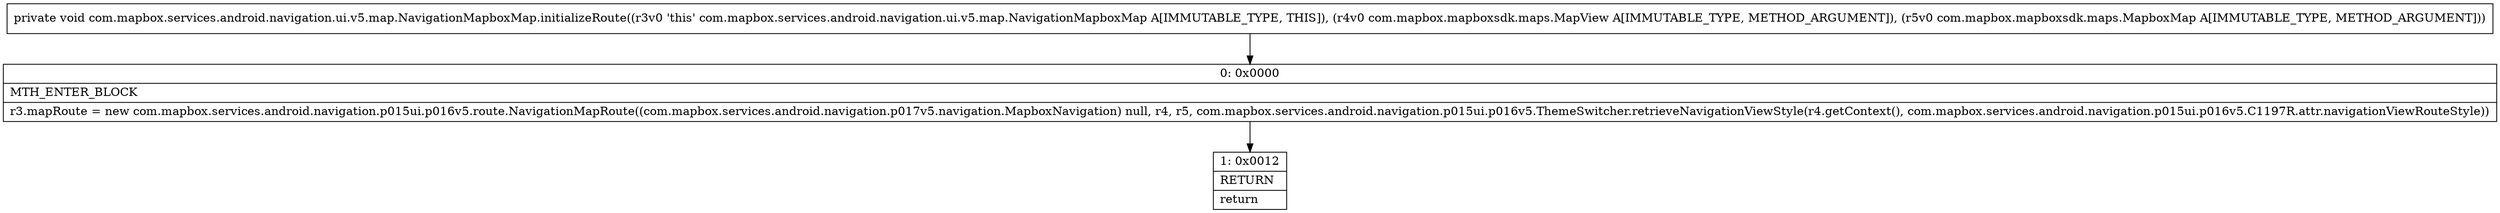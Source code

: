 digraph "CFG forcom.mapbox.services.android.navigation.ui.v5.map.NavigationMapboxMap.initializeRoute(Lcom\/mapbox\/mapboxsdk\/maps\/MapView;Lcom\/mapbox\/mapboxsdk\/maps\/MapboxMap;)V" {
Node_0 [shape=record,label="{0\:\ 0x0000|MTH_ENTER_BLOCK\l|r3.mapRoute = new com.mapbox.services.android.navigation.p015ui.p016v5.route.NavigationMapRoute((com.mapbox.services.android.navigation.p017v5.navigation.MapboxNavigation) null, r4, r5, com.mapbox.services.android.navigation.p015ui.p016v5.ThemeSwitcher.retrieveNavigationViewStyle(r4.getContext(), com.mapbox.services.android.navigation.p015ui.p016v5.C1197R.attr.navigationViewRouteStyle))\l}"];
Node_1 [shape=record,label="{1\:\ 0x0012|RETURN\l|return\l}"];
MethodNode[shape=record,label="{private void com.mapbox.services.android.navigation.ui.v5.map.NavigationMapboxMap.initializeRoute((r3v0 'this' com.mapbox.services.android.navigation.ui.v5.map.NavigationMapboxMap A[IMMUTABLE_TYPE, THIS]), (r4v0 com.mapbox.mapboxsdk.maps.MapView A[IMMUTABLE_TYPE, METHOD_ARGUMENT]), (r5v0 com.mapbox.mapboxsdk.maps.MapboxMap A[IMMUTABLE_TYPE, METHOD_ARGUMENT])) }"];
MethodNode -> Node_0;
Node_0 -> Node_1;
}

